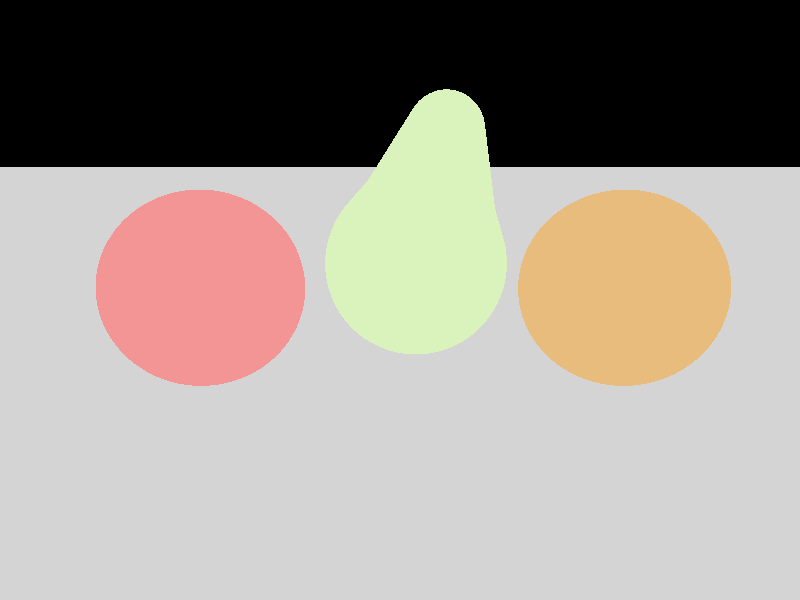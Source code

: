 #version 3.7;
global_settings {
	  assumed_gamma 1.0
}

#include "colors.inc"
#include "functions.inc"
#include "shapes.inc"
#include "shapes2.inc"
#include "stones.inc"
#include "textures.inc"
           
                                
// Random color generator with moving seed
#declare My_seed = seed(now * 100000);    
#macro RandomColor()    
    <rand(My_seed), rand(My_seed), rand(My_seed)>
#end

// Main camera 
camera {
    perspective angle 75   
    location  <0.0, 8.0, -10.0>  
    right     x*image_width/image_height
    look_at   <0.0, 1.0, 0.0>
}

// Main light
light_source {
	  <10, 10, -10> 
	  color White
}
   
//isosurface {
//		function { pow(1-pow(x*x + z*z, 0.5),2.0) + 0.5*y*y - 2}
//    contained_by { box { <-2.4, -2.1, -2.4>, <2.4, 2.1, 2.4> } }
////    contained_by { sphere { <0,2.5,0>, 2.5 } }
////    translate <0, 1, 0>
//    pigment { rgbf <0.9, 0.3, 0.3, 0.95> }
//    finish {
//    	  phong 0.9 
//    	  phong_size 40 
//    	  reflection 0.2 
//    }
//    interior { ior 1.5 }
//}

// Red apple
// Maybe use difference with sphere and upside down cone
sphere {
    <-4, 2, -1>, 2
    material { M_Glass3 }
    pigment { rgbf <0.9, 0.3, 0.3, 0.95> }
    finish {
    	  phong 0.9 
    	  phong_size 40 
    	  reflection 0.2 
    }
    interior { ior 1.5 }
}

//// Pear
sphere_sweep {
    linear_spline
    3, 
    <0, 2.00, 0>, 2.0
    <0, 3.0, 0>, 1.5
    <0, 5, 0>, 0.75
    pigment { rgbf <0.7, 0.9, 0.5, 0.95> }
    finish {
    	  phong 0.9 
    	  phong_size 40 
    	  reflection 0.2 
    }
    interior { ior 1.5 }
    translate<0, 0, 0>
    rotate <0, 0, -10>
   }

// Orange
sphere {
    <4.5, 2, -1>, 2
    material { M_Glass3 }
    pigment { rgbf <0.8, 0.5, 0.2, 0.95> }
    finish {
    	  phong 0.9 
    	  phong_size 40 
    	  reflection 0.2 
    }
    interior{ ior 1.5 }
}

// Table top
superellipsoid { 
    <0.05, 0.05>
    scale <20.0, 0.5, 10.0>
    pigment { color LightGrey }
    finish { 
        phong 0.5 
        diffuse 0.1
        reflection 0.5
    }
    rotate <0, 0, 0>
}
 